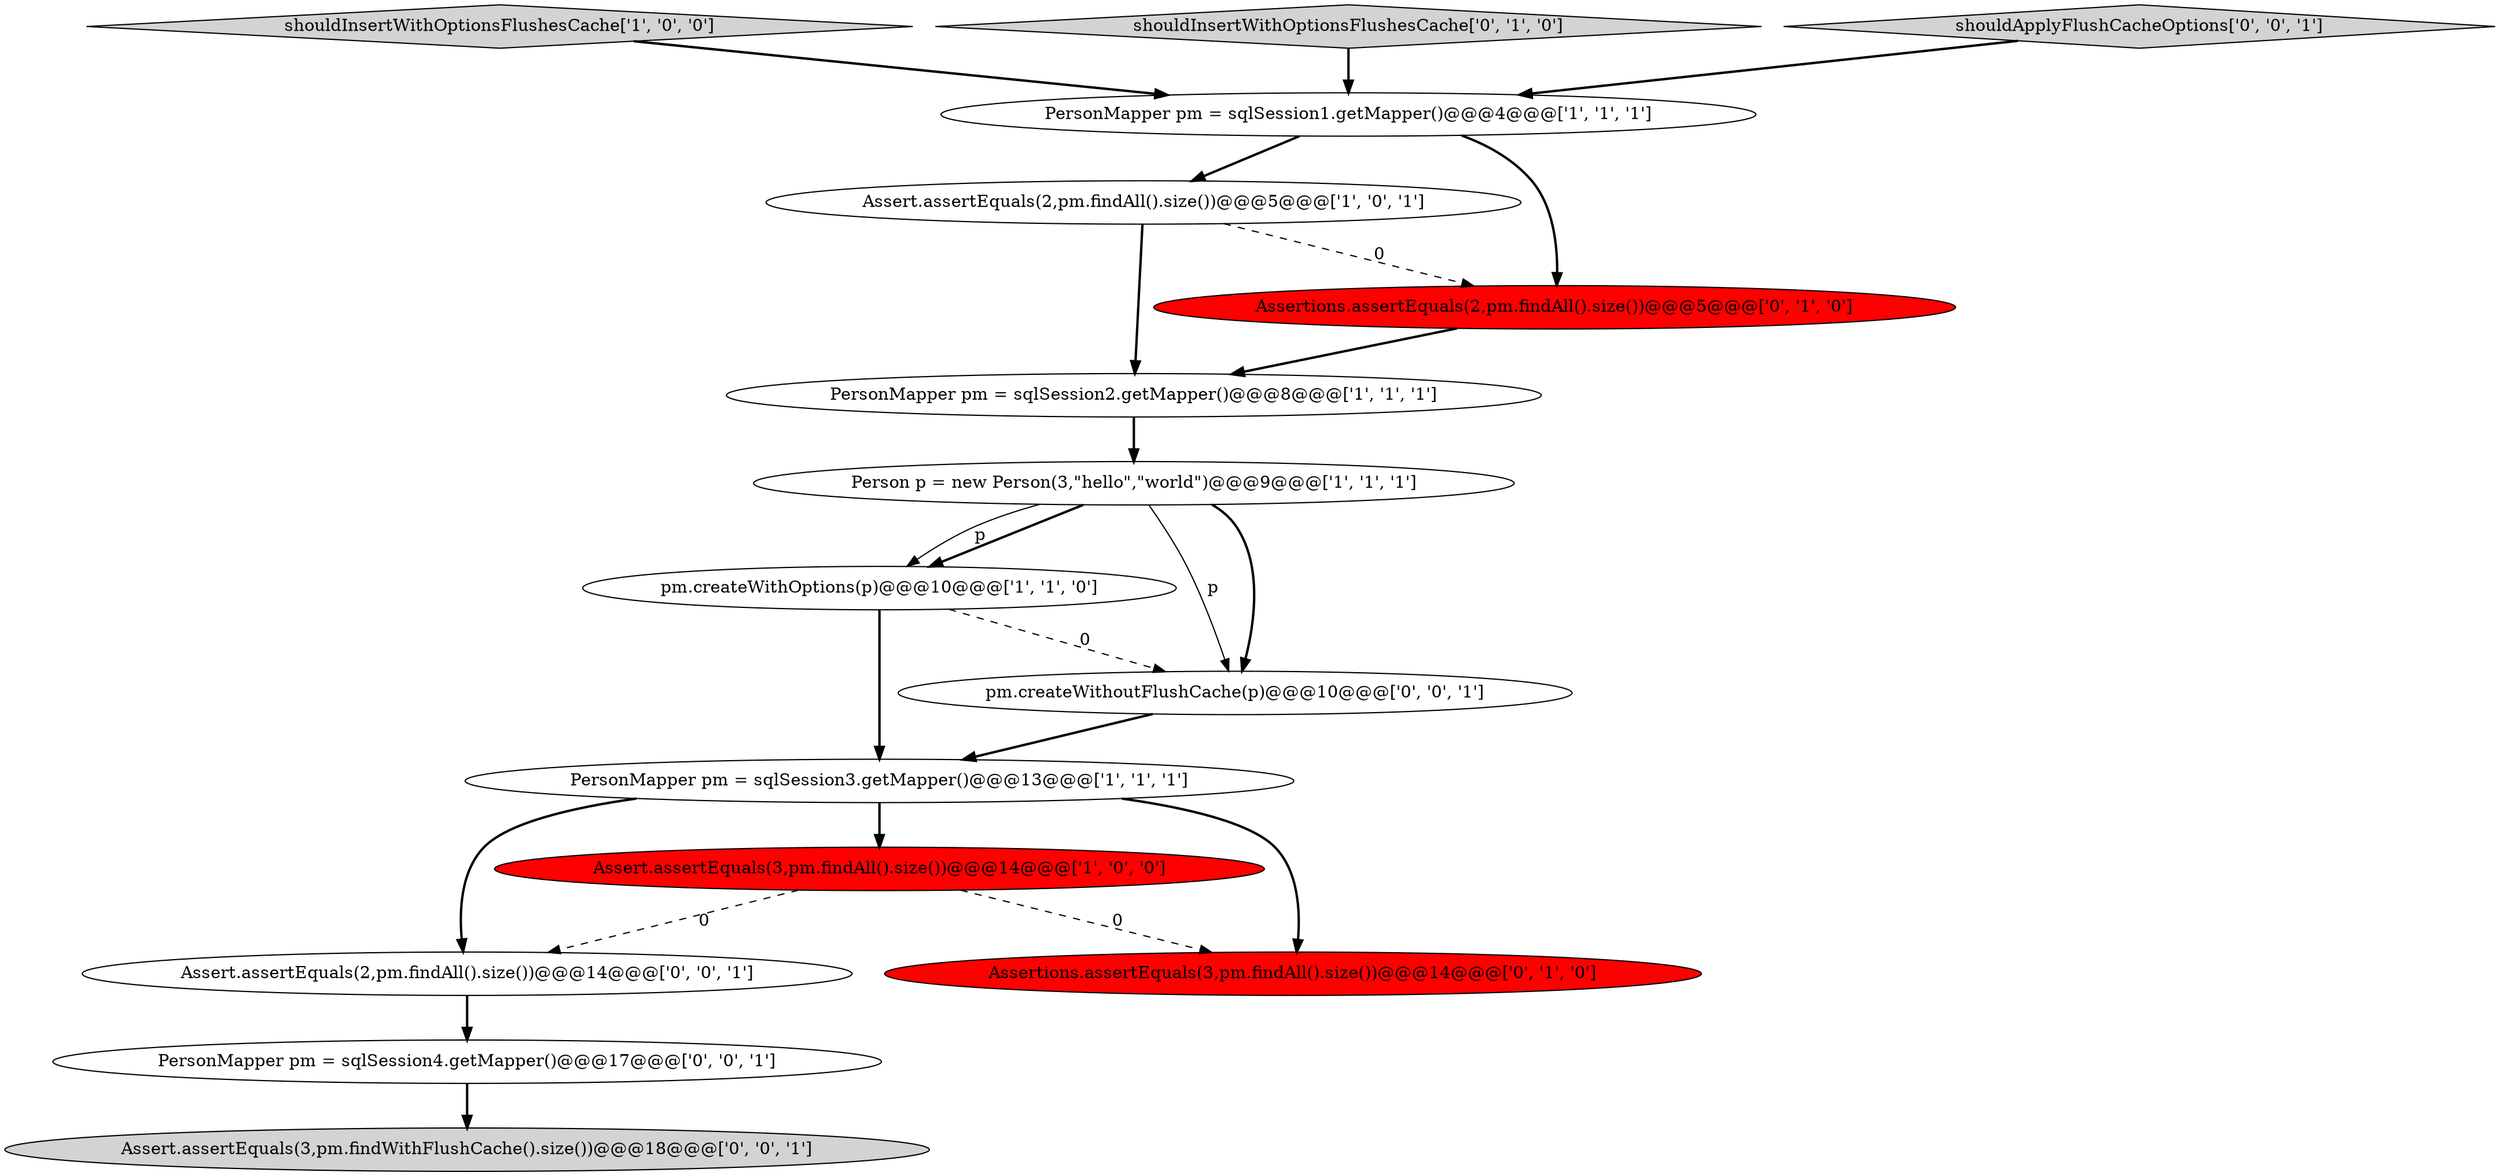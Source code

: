digraph {
2 [style = filled, label = "Assert.assertEquals(2,pm.findAll().size())@@@5@@@['1', '0', '1']", fillcolor = white, shape = ellipse image = "AAA0AAABBB1BBB"];
5 [style = filled, label = "PersonMapper pm = sqlSession1.getMapper()@@@4@@@['1', '1', '1']", fillcolor = white, shape = ellipse image = "AAA0AAABBB1BBB"];
0 [style = filled, label = "PersonMapper pm = sqlSession2.getMapper()@@@8@@@['1', '1', '1']", fillcolor = white, shape = ellipse image = "AAA0AAABBB1BBB"];
6 [style = filled, label = "pm.createWithOptions(p)@@@10@@@['1', '1', '0']", fillcolor = white, shape = ellipse image = "AAA0AAABBB1BBB"];
1 [style = filled, label = "Assert.assertEquals(3,pm.findAll().size())@@@14@@@['1', '0', '0']", fillcolor = red, shape = ellipse image = "AAA1AAABBB1BBB"];
7 [style = filled, label = "PersonMapper pm = sqlSession3.getMapper()@@@13@@@['1', '1', '1']", fillcolor = white, shape = ellipse image = "AAA0AAABBB1BBB"];
15 [style = filled, label = "pm.createWithoutFlushCache(p)@@@10@@@['0', '0', '1']", fillcolor = white, shape = ellipse image = "AAA0AAABBB3BBB"];
13 [style = filled, label = "PersonMapper pm = sqlSession4.getMapper()@@@17@@@['0', '0', '1']", fillcolor = white, shape = ellipse image = "AAA0AAABBB3BBB"];
12 [style = filled, label = "Assert.assertEquals(2,pm.findAll().size())@@@14@@@['0', '0', '1']", fillcolor = white, shape = ellipse image = "AAA0AAABBB3BBB"];
11 [style = filled, label = "Assert.assertEquals(3,pm.findWithFlushCache().size())@@@18@@@['0', '0', '1']", fillcolor = lightgray, shape = ellipse image = "AAA0AAABBB3BBB"];
4 [style = filled, label = "shouldInsertWithOptionsFlushesCache['1', '0', '0']", fillcolor = lightgray, shape = diamond image = "AAA0AAABBB1BBB"];
8 [style = filled, label = "shouldInsertWithOptionsFlushesCache['0', '1', '0']", fillcolor = lightgray, shape = diamond image = "AAA0AAABBB2BBB"];
14 [style = filled, label = "shouldApplyFlushCacheOptions['0', '0', '1']", fillcolor = lightgray, shape = diamond image = "AAA0AAABBB3BBB"];
3 [style = filled, label = "Person p = new Person(3,\"hello\",\"world\")@@@9@@@['1', '1', '1']", fillcolor = white, shape = ellipse image = "AAA0AAABBB1BBB"];
10 [style = filled, label = "Assertions.assertEquals(2,pm.findAll().size())@@@5@@@['0', '1', '0']", fillcolor = red, shape = ellipse image = "AAA1AAABBB2BBB"];
9 [style = filled, label = "Assertions.assertEquals(3,pm.findAll().size())@@@14@@@['0', '1', '0']", fillcolor = red, shape = ellipse image = "AAA1AAABBB2BBB"];
0->3 [style = bold, label=""];
5->10 [style = bold, label=""];
7->1 [style = bold, label=""];
15->7 [style = bold, label=""];
7->12 [style = bold, label=""];
3->6 [style = bold, label=""];
1->9 [style = dashed, label="0"];
3->15 [style = bold, label=""];
3->15 [style = solid, label="p"];
13->11 [style = bold, label=""];
2->10 [style = dashed, label="0"];
7->9 [style = bold, label=""];
12->13 [style = bold, label=""];
1->12 [style = dashed, label="0"];
5->2 [style = bold, label=""];
2->0 [style = bold, label=""];
8->5 [style = bold, label=""];
6->15 [style = dashed, label="0"];
3->6 [style = solid, label="p"];
10->0 [style = bold, label=""];
6->7 [style = bold, label=""];
4->5 [style = bold, label=""];
14->5 [style = bold, label=""];
}
